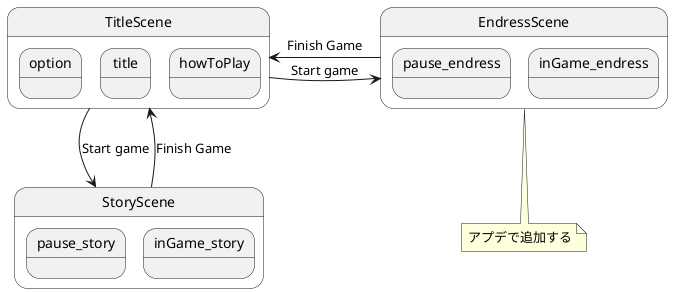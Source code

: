 @startuml GameSceneState

    state TitleScene{
        state option
        state title
        state howToPlay
    }

    state EndressScene {
        state pause_endress
        state inGame_endress
    }

    note bottom of EndressScene: アプデで追加する

    state StoryScene{
        state pause_story
        state inGame_story
    }

    TitleScene --> StoryScene : Start game
    StoryScene --> TitleScene : Finish Game

    TitleScene -right-> EndressScene : Start game
    EndressScene -left-> TitleScene : Finish Game




@enduml